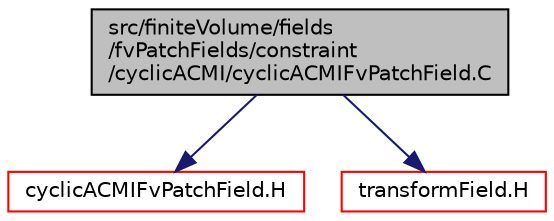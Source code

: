 digraph "src/finiteVolume/fields/fvPatchFields/constraint/cyclicACMI/cyclicACMIFvPatchField.C"
{
  bgcolor="transparent";
  edge [fontname="Helvetica",fontsize="10",labelfontname="Helvetica",labelfontsize="10"];
  node [fontname="Helvetica",fontsize="10",shape=record];
  Node0 [label="src/finiteVolume/fields\l/fvPatchFields/constraint\l/cyclicACMI/cyclicACMIFvPatchField.C",height=0.2,width=0.4,color="black", fillcolor="grey75", style="filled", fontcolor="black"];
  Node0 -> Node1 [color="midnightblue",fontsize="10",style="solid",fontname="Helvetica"];
  Node1 [label="cyclicACMIFvPatchField.H",height=0.2,width=0.4,color="red",URL="$a01706.html"];
  Node0 -> Node265 [color="midnightblue",fontsize="10",style="solid",fontname="Helvetica"];
  Node265 [label="transformField.H",height=0.2,width=0.4,color="red",URL="$a10448.html",tooltip="Spatial transformation functions for primitive fields. "];
}
